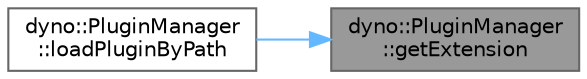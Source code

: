 digraph "dyno::PluginManager::getExtension"
{
 // LATEX_PDF_SIZE
  bgcolor="transparent";
  edge [fontname=Helvetica,fontsize=10,labelfontname=Helvetica,labelfontsize=10];
  node [fontname=Helvetica,fontsize=10,shape=box,height=0.2,width=0.4];
  rankdir="RL";
  Node1 [id="Node000001",label="dyno::PluginManager\l::getExtension",height=0.2,width=0.4,color="gray40", fillcolor="grey60", style="filled", fontcolor="black",tooltip=" "];
  Node1 -> Node2 [id="edge1_Node000001_Node000002",dir="back",color="steelblue1",style="solid",tooltip=" "];
  Node2 [id="Node000002",label="dyno::PluginManager\l::loadPluginByPath",height=0.2,width=0.4,color="grey40", fillcolor="white", style="filled",URL="$classdyno_1_1_plugin_manager.html#a6a61e5fda56064ae47f8f7799fce168b",tooltip=" "];
}
